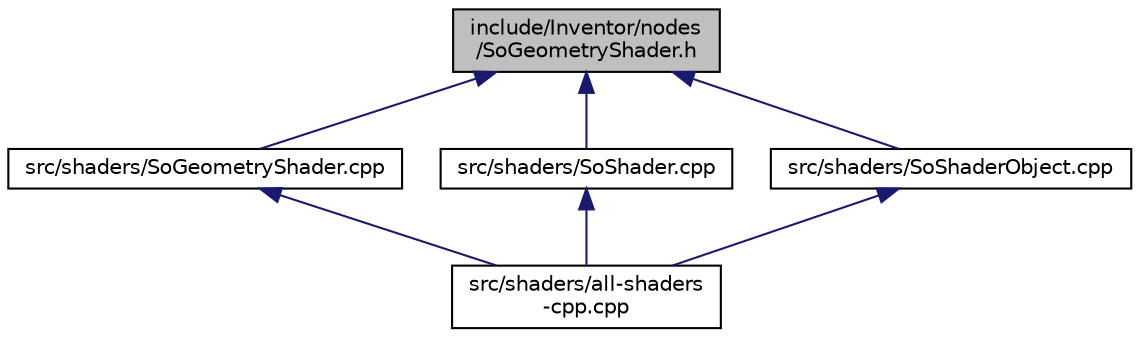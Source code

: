 digraph "include/Inventor/nodes/SoGeometryShader.h"
{
 // LATEX_PDF_SIZE
  edge [fontname="Helvetica",fontsize="10",labelfontname="Helvetica",labelfontsize="10"];
  node [fontname="Helvetica",fontsize="10",shape=record];
  Node1 [label="include/Inventor/nodes\l/SoGeometryShader.h",height=0.2,width=0.4,color="black", fillcolor="grey75", style="filled", fontcolor="black",tooltip=" "];
  Node1 -> Node2 [dir="back",color="midnightblue",fontsize="10",style="solid",fontname="Helvetica"];
  Node2 [label="src/shaders/SoGeometryShader.cpp",height=0.2,width=0.4,color="black", fillcolor="white", style="filled",URL="$SoGeometryShader_8cpp.html",tooltip=" "];
  Node2 -> Node3 [dir="back",color="midnightblue",fontsize="10",style="solid",fontname="Helvetica"];
  Node3 [label="src/shaders/all-shaders\l-cpp.cpp",height=0.2,width=0.4,color="black", fillcolor="white", style="filled",URL="$all-shaders-cpp_8cpp.html",tooltip=" "];
  Node1 -> Node4 [dir="back",color="midnightblue",fontsize="10",style="solid",fontname="Helvetica"];
  Node4 [label="src/shaders/SoShader.cpp",height=0.2,width=0.4,color="black", fillcolor="white", style="filled",URL="$SoShader_8cpp.html",tooltip=" "];
  Node4 -> Node3 [dir="back",color="midnightblue",fontsize="10",style="solid",fontname="Helvetica"];
  Node1 -> Node5 [dir="back",color="midnightblue",fontsize="10",style="solid",fontname="Helvetica"];
  Node5 [label="src/shaders/SoShaderObject.cpp",height=0.2,width=0.4,color="black", fillcolor="white", style="filled",URL="$SoShaderObject_8cpp.html",tooltip=" "];
  Node5 -> Node3 [dir="back",color="midnightblue",fontsize="10",style="solid",fontname="Helvetica"];
}
